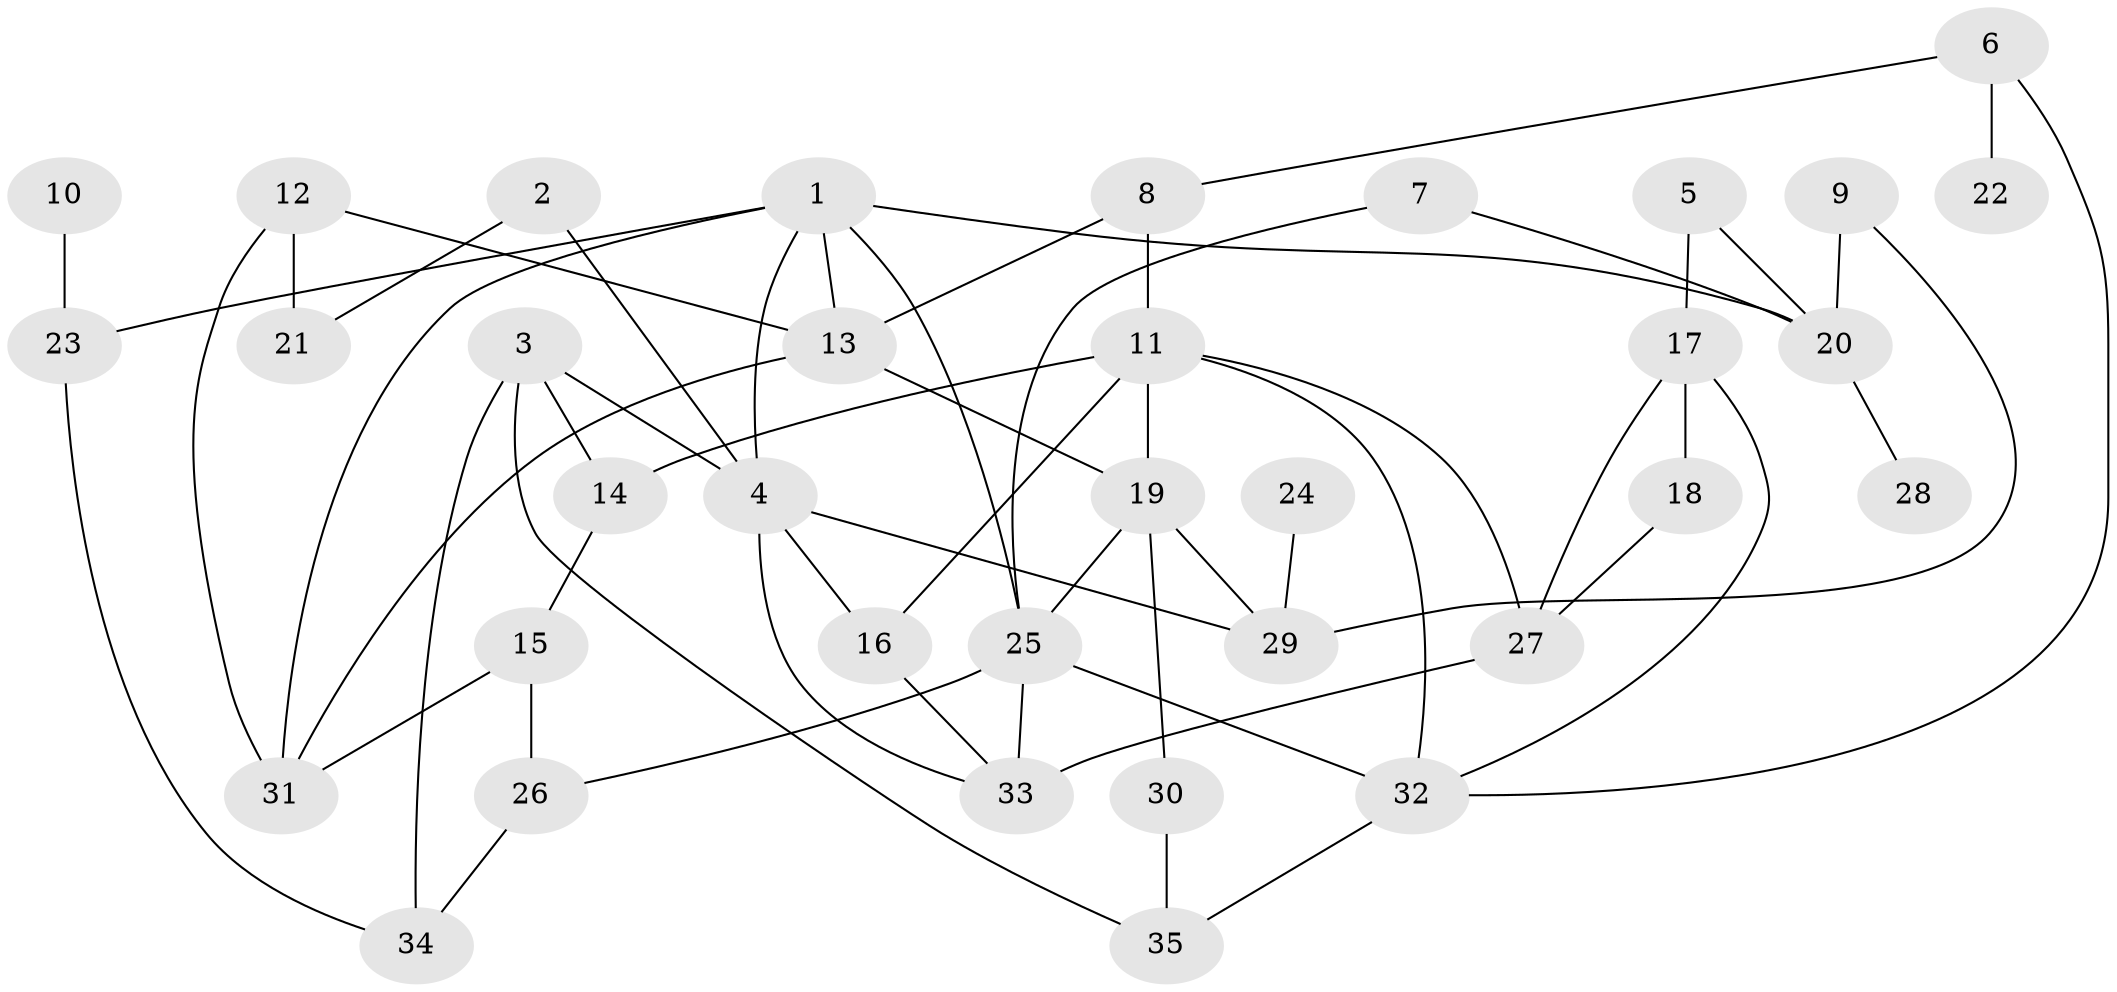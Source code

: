 // original degree distribution, {6: 0.05714285714285714, 4: 0.08571428571428572, 2: 0.3142857142857143, 5: 0.08571428571428572, 7: 0.02857142857142857, 3: 0.2, 1: 0.22857142857142856}
// Generated by graph-tools (version 1.1) at 2025/01/03/09/25 03:01:04]
// undirected, 35 vertices, 58 edges
graph export_dot {
graph [start="1"]
  node [color=gray90,style=filled];
  1;
  2;
  3;
  4;
  5;
  6;
  7;
  8;
  9;
  10;
  11;
  12;
  13;
  14;
  15;
  16;
  17;
  18;
  19;
  20;
  21;
  22;
  23;
  24;
  25;
  26;
  27;
  28;
  29;
  30;
  31;
  32;
  33;
  34;
  35;
  1 -- 4 [weight=1.0];
  1 -- 13 [weight=2.0];
  1 -- 20 [weight=1.0];
  1 -- 23 [weight=2.0];
  1 -- 25 [weight=1.0];
  1 -- 31 [weight=1.0];
  2 -- 4 [weight=1.0];
  2 -- 21 [weight=1.0];
  3 -- 4 [weight=1.0];
  3 -- 14 [weight=1.0];
  3 -- 34 [weight=1.0];
  3 -- 35 [weight=1.0];
  4 -- 16 [weight=1.0];
  4 -- 29 [weight=1.0];
  4 -- 33 [weight=1.0];
  5 -- 17 [weight=1.0];
  5 -- 20 [weight=1.0];
  6 -- 8 [weight=1.0];
  6 -- 22 [weight=1.0];
  6 -- 32 [weight=1.0];
  7 -- 20 [weight=1.0];
  7 -- 25 [weight=1.0];
  8 -- 11 [weight=1.0];
  8 -- 13 [weight=1.0];
  9 -- 20 [weight=1.0];
  9 -- 29 [weight=1.0];
  10 -- 23 [weight=1.0];
  11 -- 14 [weight=1.0];
  11 -- 16 [weight=1.0];
  11 -- 19 [weight=1.0];
  11 -- 27 [weight=1.0];
  11 -- 32 [weight=1.0];
  12 -- 13 [weight=1.0];
  12 -- 21 [weight=1.0];
  12 -- 31 [weight=1.0];
  13 -- 19 [weight=1.0];
  13 -- 31 [weight=1.0];
  14 -- 15 [weight=1.0];
  15 -- 26 [weight=1.0];
  15 -- 31 [weight=1.0];
  16 -- 33 [weight=1.0];
  17 -- 18 [weight=1.0];
  17 -- 27 [weight=1.0];
  17 -- 32 [weight=1.0];
  18 -- 27 [weight=1.0];
  19 -- 25 [weight=1.0];
  19 -- 29 [weight=1.0];
  19 -- 30 [weight=1.0];
  20 -- 28 [weight=1.0];
  23 -- 34 [weight=1.0];
  24 -- 29 [weight=1.0];
  25 -- 26 [weight=2.0];
  25 -- 32 [weight=1.0];
  25 -- 33 [weight=1.0];
  26 -- 34 [weight=1.0];
  27 -- 33 [weight=2.0];
  30 -- 35 [weight=1.0];
  32 -- 35 [weight=1.0];
}
